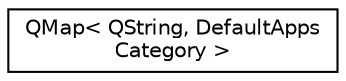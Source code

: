 digraph "类继承关系图"
{
  edge [fontname="Helvetica",fontsize="10",labelfontname="Helvetica",labelfontsize="10"];
  node [fontname="Helvetica",fontsize="10",shape=record];
  rankdir="LR";
  Node0 [label="QMap\< QString, DefaultApps\lCategory \>",height=0.2,width=0.4,color="black", fillcolor="white", style="filled",URL="$class_q_map.html"];
}
